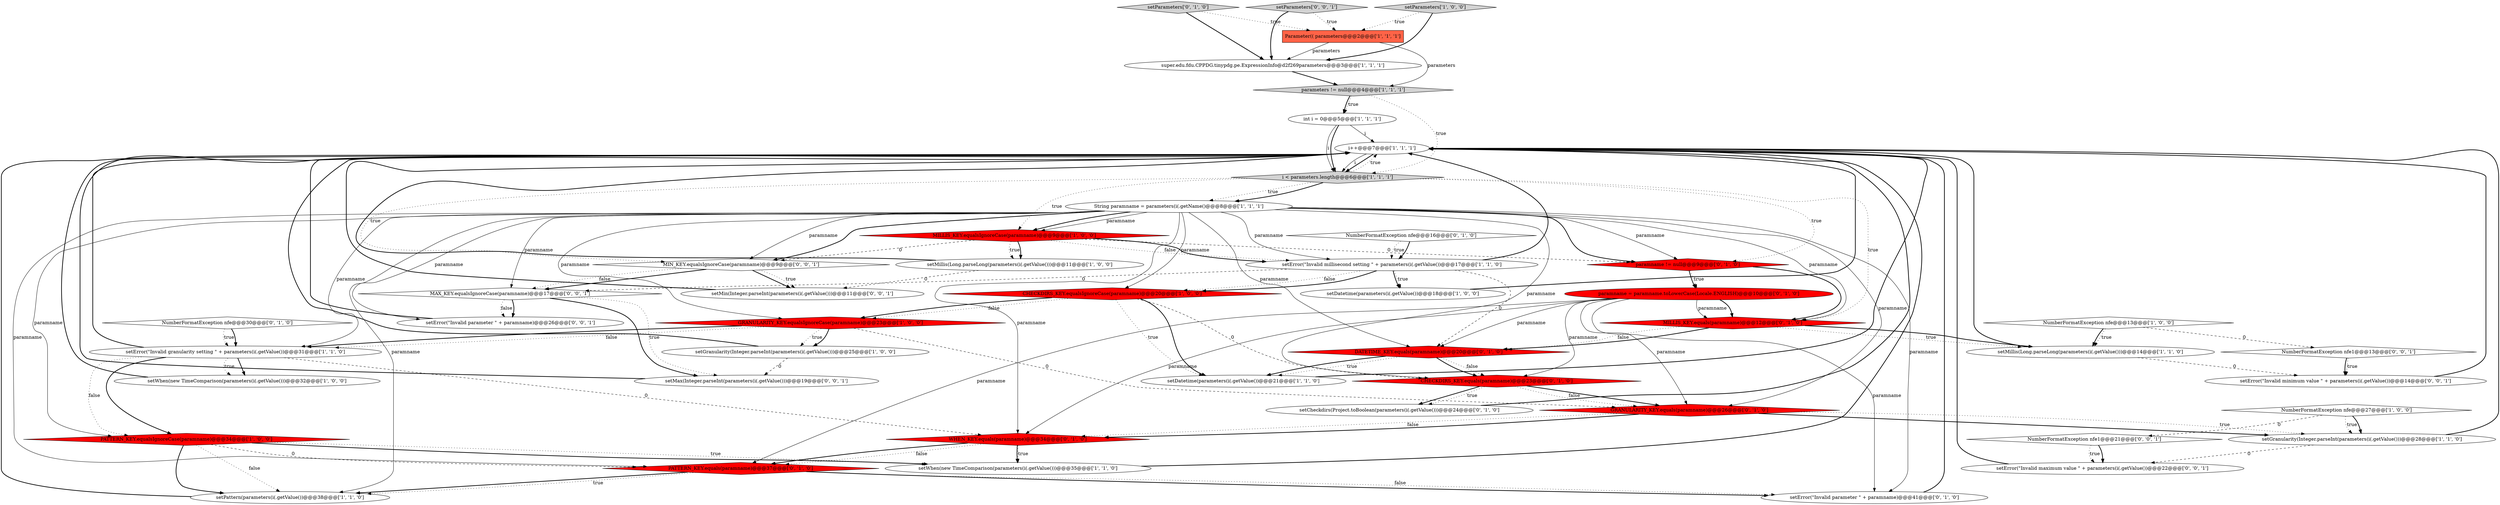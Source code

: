 digraph {
29 [style = filled, label = "setParameters['0', '1', '0']", fillcolor = lightgray, shape = diamond image = "AAA0AAABBB2BBB"];
32 [style = filled, label = "paramname != null@@@9@@@['0', '1', '0']", fillcolor = red, shape = diamond image = "AAA1AAABBB2BBB"];
40 [style = filled, label = "setMin(Integer.parseInt(parameters(i(.getValue()))@@@11@@@['0', '0', '1']", fillcolor = white, shape = ellipse image = "AAA0AAABBB3BBB"];
24 [style = filled, label = "CHECKDIRS_KEY.equalsIgnoreCase(paramname)@@@20@@@['1', '0', '0']", fillcolor = red, shape = diamond image = "AAA1AAABBB1BBB"];
26 [style = filled, label = "WHEN_KEY.equals(paramname)@@@34@@@['0', '1', '0']", fillcolor = red, shape = diamond image = "AAA1AAABBB2BBB"];
5 [style = filled, label = "setError(\"Invalid granularity setting \" + parameters(i(.getValue())@@@31@@@['1', '1', '0']", fillcolor = white, shape = ellipse image = "AAA0AAABBB1BBB"];
37 [style = filled, label = "setCheckdirs(Project.toBoolean(parameters(i(.getValue()))@@@24@@@['0', '1', '0']", fillcolor = white, shape = ellipse image = "AAA0AAABBB2BBB"];
30 [style = filled, label = "GRANULARITY_KEY.equals(paramname)@@@26@@@['0', '1', '0']", fillcolor = red, shape = diamond image = "AAA1AAABBB2BBB"];
13 [style = filled, label = "NumberFormatException nfe@@@13@@@['1', '0', '0']", fillcolor = white, shape = diamond image = "AAA0AAABBB1BBB"];
22 [style = filled, label = "i++@@@7@@@['1', '1', '1']", fillcolor = white, shape = ellipse image = "AAA0AAABBB1BBB"];
7 [style = filled, label = "MILLIS_KEY.equalsIgnoreCase(paramname)@@@9@@@['1', '0', '0']", fillcolor = red, shape = diamond image = "AAA1AAABBB1BBB"];
36 [style = filled, label = "paramname = paramname.toLowerCase(Locale.ENGLISH)@@@10@@@['0', '1', '0']", fillcolor = red, shape = ellipse image = "AAA1AAABBB2BBB"];
3 [style = filled, label = "setMillis(Long.parseLong(parameters(i(.getValue()))@@@14@@@['1', '1', '0']", fillcolor = white, shape = ellipse image = "AAA0AAABBB1BBB"];
20 [style = filled, label = "setPattern(parameters(i(.getValue())@@@38@@@['1', '1', '0']", fillcolor = white, shape = ellipse image = "AAA0AAABBB1BBB"];
33 [style = filled, label = "NumberFormatException nfe@@@16@@@['0', '1', '0']", fillcolor = white, shape = diamond image = "AAA0AAABBB2BBB"];
27 [style = filled, label = "DATETIME_KEY.equals(paramname)@@@20@@@['0', '1', '0']", fillcolor = red, shape = diamond image = "AAA1AAABBB2BBB"];
4 [style = filled, label = "GRANULARITY_KEY.equalsIgnoreCase(paramname)@@@23@@@['1', '0', '0']", fillcolor = red, shape = diamond image = "AAA1AAABBB1BBB"];
42 [style = filled, label = "MIN_KEY.equalsIgnoreCase(paramname)@@@9@@@['0', '0', '1']", fillcolor = white, shape = diamond image = "AAA0AAABBB3BBB"];
0 [style = filled, label = "setGranularity(Integer.parseInt(parameters(i(.getValue()))@@@25@@@['1', '0', '0']", fillcolor = white, shape = ellipse image = "AAA0AAABBB1BBB"];
35 [style = filled, label = "MILLIS_KEY.equals(paramname)@@@12@@@['0', '1', '0']", fillcolor = red, shape = diamond image = "AAA1AAABBB2BBB"];
17 [style = filled, label = "setError(\"Invalid millisecond setting \" + parameters(i(.getValue())@@@17@@@['1', '1', '0']", fillcolor = white, shape = ellipse image = "AAA0AAABBB1BBB"];
1 [style = filled, label = "setWhen(new TimeComparison(parameters(i(.getValue()))@@@35@@@['1', '1', '0']", fillcolor = white, shape = ellipse image = "AAA0AAABBB1BBB"];
16 [style = filled, label = "PATTERN_KEY.equalsIgnoreCase(paramname)@@@34@@@['1', '0', '0']", fillcolor = red, shape = diamond image = "AAA1AAABBB1BBB"];
21 [style = filled, label = "NumberFormatException nfe@@@27@@@['1', '0', '0']", fillcolor = white, shape = diamond image = "AAA0AAABBB1BBB"];
39 [style = filled, label = "MAX_KEY.equalsIgnoreCase(paramname)@@@17@@@['0', '0', '1']", fillcolor = white, shape = diamond image = "AAA0AAABBB3BBB"];
45 [style = filled, label = "setParameters['0', '0', '1']", fillcolor = lightgray, shape = diamond image = "AAA0AAABBB3BBB"];
9 [style = filled, label = "setParameters['1', '0', '0']", fillcolor = lightgray, shape = diamond image = "AAA0AAABBB1BBB"];
28 [style = filled, label = "PATTERN_KEY.equals(paramname)@@@37@@@['0', '1', '0']", fillcolor = red, shape = diamond image = "AAA1AAABBB2BBB"];
19 [style = filled, label = "setDatetime(parameters(i(.getValue())@@@21@@@['1', '1', '0']", fillcolor = white, shape = ellipse image = "AAA0AAABBB1BBB"];
8 [style = filled, label = "int i = 0@@@5@@@['1', '1', '1']", fillcolor = white, shape = ellipse image = "AAA0AAABBB1BBB"];
47 [style = filled, label = "setError(\"Invalid parameter \" + paramname)@@@26@@@['0', '0', '1']", fillcolor = white, shape = ellipse image = "AAA0AAABBB3BBB"];
43 [style = filled, label = "NumberFormatException nfe1@@@21@@@['0', '0', '1']", fillcolor = white, shape = diamond image = "AAA0AAABBB3BBB"];
15 [style = filled, label = "setDatetime(parameters(i(.getValue())@@@18@@@['1', '0', '0']", fillcolor = white, shape = ellipse image = "AAA0AAABBB1BBB"];
18 [style = filled, label = "i < parameters.length@@@6@@@['1', '1', '1']", fillcolor = lightgray, shape = diamond image = "AAA0AAABBB1BBB"];
46 [style = filled, label = "setError(\"Invalid minimum value \" + parameters(i(.getValue())@@@14@@@['0', '0', '1']", fillcolor = white, shape = ellipse image = "AAA0AAABBB3BBB"];
2 [style = filled, label = "String paramname = parameters(i(.getName()@@@8@@@['1', '1', '1']", fillcolor = white, shape = ellipse image = "AAA0AAABBB1BBB"];
10 [style = filled, label = "super.edu.fdu.CPPDG.tinypdg.pe.ExpressionInfo@d2f269parameters@@@3@@@['1', '1', '1']", fillcolor = white, shape = ellipse image = "AAA0AAABBB1BBB"];
31 [style = filled, label = "CHECKDIRS_KEY.equals(paramname)@@@23@@@['0', '1', '0']", fillcolor = red, shape = diamond image = "AAA1AAABBB2BBB"];
44 [style = filled, label = "setMax(Integer.parseInt(parameters(i(.getValue()))@@@19@@@['0', '0', '1']", fillcolor = white, shape = ellipse image = "AAA0AAABBB3BBB"];
6 [style = filled, label = "setWhen(new TimeComparison(parameters(i(.getValue()))@@@32@@@['1', '0', '0']", fillcolor = white, shape = ellipse image = "AAA0AAABBB1BBB"];
38 [style = filled, label = "NumberFormatException nfe1@@@13@@@['0', '0', '1']", fillcolor = white, shape = diamond image = "AAA0AAABBB3BBB"];
25 [style = filled, label = "NumberFormatException nfe@@@30@@@['0', '1', '0']", fillcolor = white, shape = diamond image = "AAA0AAABBB2BBB"];
14 [style = filled, label = "Parameter(( parameters@@@2@@@['1', '1', '1']", fillcolor = tomato, shape = box image = "AAA0AAABBB1BBB"];
23 [style = filled, label = "setMillis(Long.parseLong(parameters(i(.getValue()))@@@11@@@['1', '0', '0']", fillcolor = white, shape = ellipse image = "AAA0AAABBB1BBB"];
11 [style = filled, label = "parameters != null@@@4@@@['1', '1', '1']", fillcolor = lightgray, shape = diamond image = "AAA0AAABBB1BBB"];
12 [style = filled, label = "setGranularity(Integer.parseInt(parameters(i(.getValue()))@@@28@@@['1', '1', '0']", fillcolor = white, shape = ellipse image = "AAA0AAABBB1BBB"];
41 [style = filled, label = "setError(\"Invalid maximum value \" + parameters(i(.getValue())@@@22@@@['0', '0', '1']", fillcolor = white, shape = ellipse image = "AAA0AAABBB3BBB"];
34 [style = filled, label = "setError(\"Invalid parameter \" + paramname)@@@41@@@['0', '1', '0']", fillcolor = white, shape = ellipse image = "AAA0AAABBB2BBB"];
32->35 [style = bold, label=""];
21->12 [style = dotted, label="true"];
31->37 [style = bold, label=""];
2->26 [style = solid, label="paramname"];
18->35 [style = dotted, label="true"];
28->20 [style = bold, label=""];
6->22 [style = bold, label=""];
18->42 [style = dotted, label="true"];
0->44 [style = dashed, label="0"];
4->5 [style = dotted, label="false"];
4->30 [style = dashed, label="0"];
9->10 [style = bold, label=""];
2->7 [style = solid, label="paramname"];
27->19 [style = dotted, label="true"];
7->42 [style = dashed, label="0"];
26->28 [style = dotted, label="false"];
47->22 [style = bold, label=""];
2->35 [style = solid, label="paramname"];
2->4 [style = solid, label="paramname"];
23->22 [style = bold, label=""];
17->15 [style = dotted, label="true"];
29->14 [style = dotted, label="true"];
27->31 [style = dotted, label="false"];
5->16 [style = dotted, label="false"];
2->28 [style = solid, label="paramname"];
31->30 [style = bold, label=""];
36->26 [style = solid, label="paramname"];
40->22 [style = bold, label=""];
36->27 [style = solid, label="paramname"];
11->8 [style = dotted, label="true"];
27->19 [style = bold, label=""];
2->32 [style = bold, label=""];
26->28 [style = bold, label=""];
39->47 [style = bold, label=""];
41->22 [style = bold, label=""];
16->28 [style = dashed, label="0"];
17->24 [style = dotted, label="false"];
12->22 [style = bold, label=""];
45->10 [style = bold, label=""];
10->11 [style = bold, label=""];
17->27 [style = dashed, label="0"];
14->10 [style = solid, label="parameters"];
38->46 [style = dotted, label="true"];
24->19 [style = bold, label=""];
2->34 [style = solid, label="paramname"];
13->3 [style = dotted, label="true"];
5->26 [style = dashed, label="0"];
8->18 [style = bold, label=""];
26->1 [style = bold, label=""];
4->0 [style = dotted, label="true"];
30->26 [style = bold, label=""];
7->17 [style = dotted, label="false"];
5->6 [style = dotted, label="true"];
30->12 [style = dotted, label="true"];
27->31 [style = bold, label=""];
22->18 [style = solid, label="i"];
2->5 [style = solid, label="paramname"];
32->36 [style = dotted, label="true"];
14->11 [style = solid, label="parameters"];
42->40 [style = bold, label=""];
2->31 [style = solid, label="paramname"];
2->20 [style = solid, label="paramname"];
4->0 [style = bold, label=""];
25->5 [style = dotted, label="true"];
22->18 [style = bold, label=""];
7->23 [style = dotted, label="true"];
5->6 [style = bold, label=""];
36->34 [style = solid, label="paramname"];
16->1 [style = dotted, label="true"];
39->44 [style = dotted, label="true"];
7->23 [style = bold, label=""];
2->27 [style = solid, label="paramname"];
26->1 [style = dotted, label="true"];
17->15 [style = bold, label=""];
32->36 [style = bold, label=""];
11->8 [style = bold, label=""];
38->46 [style = bold, label=""];
24->19 [style = dotted, label="true"];
2->39 [style = solid, label="paramname"];
24->4 [style = dotted, label="false"];
2->17 [style = solid, label="paramname"];
44->22 [style = bold, label=""];
36->35 [style = bold, label=""];
16->20 [style = bold, label=""];
5->22 [style = bold, label=""];
36->28 [style = solid, label="paramname"];
19->22 [style = bold, label=""];
36->30 [style = solid, label="paramname"];
36->35 [style = solid, label="paramname"];
39->47 [style = dotted, label="false"];
17->39 [style = dashed, label="0"];
7->17 [style = bold, label=""];
18->7 [style = dotted, label="true"];
35->3 [style = bold, label=""];
23->40 [style = dashed, label="0"];
28->20 [style = dotted, label="true"];
42->39 [style = bold, label=""];
3->46 [style = dashed, label="0"];
30->26 [style = dotted, label="false"];
13->38 [style = dashed, label="0"];
33->17 [style = dotted, label="true"];
2->42 [style = solid, label="paramname"];
42->40 [style = dotted, label="true"];
12->41 [style = dashed, label="0"];
15->22 [style = bold, label=""];
21->12 [style = bold, label=""];
5->16 [style = bold, label=""];
37->22 [style = bold, label=""];
30->12 [style = bold, label=""];
16->1 [style = bold, label=""];
2->16 [style = solid, label="paramname"];
45->14 [style = dotted, label="true"];
7->32 [style = dashed, label="0"];
29->10 [style = bold, label=""];
25->5 [style = bold, label=""];
43->41 [style = bold, label=""];
4->5 [style = bold, label=""];
18->2 [style = dotted, label="true"];
33->17 [style = bold, label=""];
46->22 [style = bold, label=""];
18->22 [style = dotted, label="true"];
21->43 [style = dashed, label="0"];
36->31 [style = solid, label="paramname"];
35->27 [style = bold, label=""];
31->37 [style = dotted, label="true"];
39->44 [style = bold, label=""];
28->34 [style = bold, label=""];
2->30 [style = solid, label="paramname"];
8->18 [style = solid, label="i"];
35->3 [style = dotted, label="true"];
28->34 [style = dotted, label="false"];
8->22 [style = solid, label="i"];
35->27 [style = dotted, label="false"];
2->47 [style = solid, label="paramname"];
18->2 [style = bold, label=""];
17->22 [style = bold, label=""];
11->18 [style = dotted, label="true"];
3->22 [style = bold, label=""];
18->32 [style = dotted, label="true"];
9->14 [style = dotted, label="true"];
34->22 [style = bold, label=""];
20->22 [style = bold, label=""];
1->22 [style = bold, label=""];
17->24 [style = bold, label=""];
24->4 [style = bold, label=""];
16->20 [style = dotted, label="false"];
13->3 [style = bold, label=""];
0->22 [style = bold, label=""];
24->31 [style = dashed, label="0"];
2->24 [style = solid, label="paramname"];
43->41 [style = dotted, label="true"];
2->7 [style = bold, label=""];
42->39 [style = dotted, label="false"];
2->42 [style = bold, label=""];
31->30 [style = dotted, label="false"];
2->32 [style = solid, label="paramname"];
}
